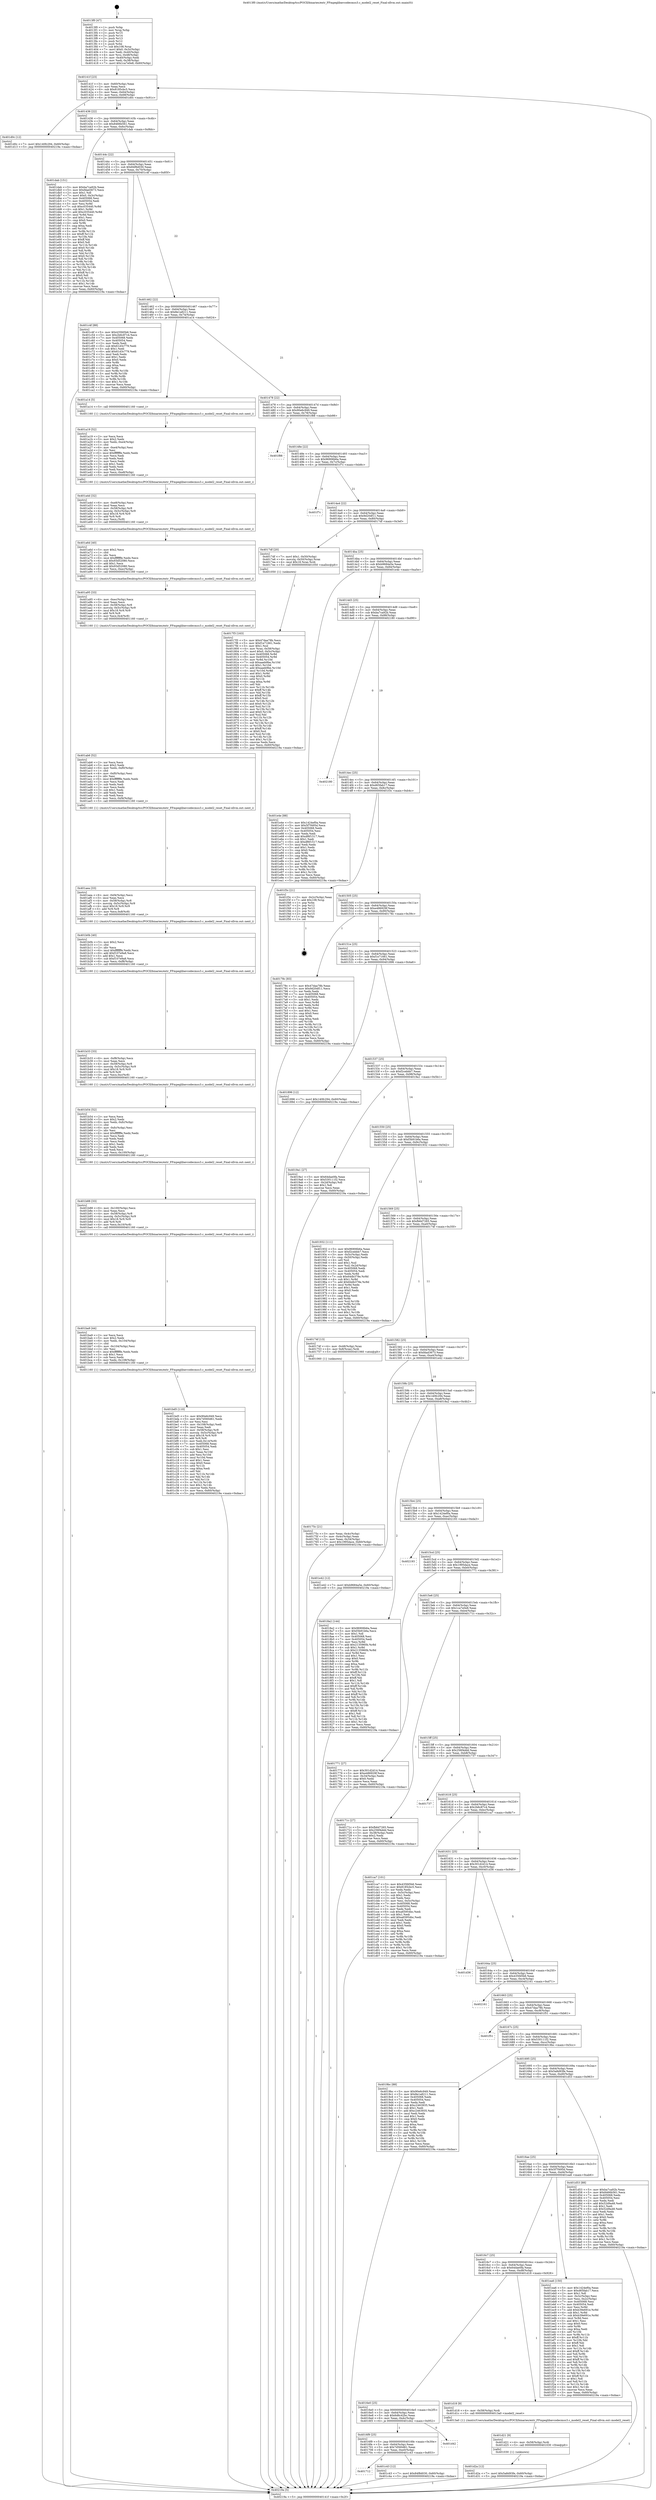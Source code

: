 digraph "0x4013f0" {
  label = "0x4013f0 (/mnt/c/Users/mathe/Desktop/tcc/POCII/binaries/extr_FFmpeglibavcodecmss3.c_model2_reset_Final-ollvm.out::main(0))"
  labelloc = "t"
  node[shape=record]

  Entry [label="",width=0.3,height=0.3,shape=circle,fillcolor=black,style=filled]
  "0x40141f" [label="{
     0x40141f [23]\l
     | [instrs]\l
     &nbsp;&nbsp;0x40141f \<+3\>: mov -0x60(%rbp),%eax\l
     &nbsp;&nbsp;0x401422 \<+2\>: mov %eax,%ecx\l
     &nbsp;&nbsp;0x401424 \<+6\>: sub $0x8185cbc5,%ecx\l
     &nbsp;&nbsp;0x40142a \<+3\>: mov %eax,-0x64(%rbp)\l
     &nbsp;&nbsp;0x40142d \<+3\>: mov %ecx,-0x68(%rbp)\l
     &nbsp;&nbsp;0x401430 \<+6\>: je 0000000000401d0c \<main+0x91c\>\l
  }"]
  "0x401d0c" [label="{
     0x401d0c [12]\l
     | [instrs]\l
     &nbsp;&nbsp;0x401d0c \<+7\>: movl $0x140fc294,-0x60(%rbp)\l
     &nbsp;&nbsp;0x401d13 \<+5\>: jmp 000000000040219a \<main+0xdaa\>\l
  }"]
  "0x401436" [label="{
     0x401436 [22]\l
     | [instrs]\l
     &nbsp;&nbsp;0x401436 \<+5\>: jmp 000000000040143b \<main+0x4b\>\l
     &nbsp;&nbsp;0x40143b \<+3\>: mov -0x64(%rbp),%eax\l
     &nbsp;&nbsp;0x40143e \<+5\>: sub $0x8466b561,%eax\l
     &nbsp;&nbsp;0x401443 \<+3\>: mov %eax,-0x6c(%rbp)\l
     &nbsp;&nbsp;0x401446 \<+6\>: je 0000000000401dab \<main+0x9bb\>\l
  }"]
  Exit [label="",width=0.3,height=0.3,shape=circle,fillcolor=black,style=filled,peripheries=2]
  "0x401dab" [label="{
     0x401dab [151]\l
     | [instrs]\l
     &nbsp;&nbsp;0x401dab \<+5\>: mov $0xba7ca92b,%eax\l
     &nbsp;&nbsp;0x401db0 \<+5\>: mov $0xfdad3673,%ecx\l
     &nbsp;&nbsp;0x401db5 \<+2\>: mov $0x1,%dl\l
     &nbsp;&nbsp;0x401db7 \<+7\>: movl $0x0,-0x3c(%rbp)\l
     &nbsp;&nbsp;0x401dbe \<+7\>: mov 0x405068,%esi\l
     &nbsp;&nbsp;0x401dc5 \<+7\>: mov 0x405054,%edi\l
     &nbsp;&nbsp;0x401dcc \<+3\>: mov %esi,%r8d\l
     &nbsp;&nbsp;0x401dcf \<+7\>: sub $0xc035440,%r8d\l
     &nbsp;&nbsp;0x401dd6 \<+4\>: sub $0x1,%r8d\l
     &nbsp;&nbsp;0x401dda \<+7\>: add $0xc035440,%r8d\l
     &nbsp;&nbsp;0x401de1 \<+4\>: imul %r8d,%esi\l
     &nbsp;&nbsp;0x401de5 \<+3\>: and $0x1,%esi\l
     &nbsp;&nbsp;0x401de8 \<+3\>: cmp $0x0,%esi\l
     &nbsp;&nbsp;0x401deb \<+4\>: sete %r9b\l
     &nbsp;&nbsp;0x401def \<+3\>: cmp $0xa,%edi\l
     &nbsp;&nbsp;0x401df2 \<+4\>: setl %r10b\l
     &nbsp;&nbsp;0x401df6 \<+3\>: mov %r9b,%r11b\l
     &nbsp;&nbsp;0x401df9 \<+4\>: xor $0xff,%r11b\l
     &nbsp;&nbsp;0x401dfd \<+3\>: mov %r10b,%bl\l
     &nbsp;&nbsp;0x401e00 \<+3\>: xor $0xff,%bl\l
     &nbsp;&nbsp;0x401e03 \<+3\>: xor $0x0,%dl\l
     &nbsp;&nbsp;0x401e06 \<+3\>: mov %r11b,%r14b\l
     &nbsp;&nbsp;0x401e09 \<+4\>: and $0x0,%r14b\l
     &nbsp;&nbsp;0x401e0d \<+3\>: and %dl,%r9b\l
     &nbsp;&nbsp;0x401e10 \<+3\>: mov %bl,%r15b\l
     &nbsp;&nbsp;0x401e13 \<+4\>: and $0x0,%r15b\l
     &nbsp;&nbsp;0x401e17 \<+3\>: and %dl,%r10b\l
     &nbsp;&nbsp;0x401e1a \<+3\>: or %r9b,%r14b\l
     &nbsp;&nbsp;0x401e1d \<+3\>: or %r10b,%r15b\l
     &nbsp;&nbsp;0x401e20 \<+3\>: xor %r15b,%r14b\l
     &nbsp;&nbsp;0x401e23 \<+3\>: or %bl,%r11b\l
     &nbsp;&nbsp;0x401e26 \<+4\>: xor $0xff,%r11b\l
     &nbsp;&nbsp;0x401e2a \<+3\>: or $0x0,%dl\l
     &nbsp;&nbsp;0x401e2d \<+3\>: and %dl,%r11b\l
     &nbsp;&nbsp;0x401e30 \<+3\>: or %r11b,%r14b\l
     &nbsp;&nbsp;0x401e33 \<+4\>: test $0x1,%r14b\l
     &nbsp;&nbsp;0x401e37 \<+3\>: cmovne %ecx,%eax\l
     &nbsp;&nbsp;0x401e3a \<+3\>: mov %eax,-0x60(%rbp)\l
     &nbsp;&nbsp;0x401e3d \<+5\>: jmp 000000000040219a \<main+0xdaa\>\l
  }"]
  "0x40144c" [label="{
     0x40144c [22]\l
     | [instrs]\l
     &nbsp;&nbsp;0x40144c \<+5\>: jmp 0000000000401451 \<main+0x61\>\l
     &nbsp;&nbsp;0x401451 \<+3\>: mov -0x64(%rbp),%eax\l
     &nbsp;&nbsp;0x401454 \<+5\>: sub $0x84f8d030,%eax\l
     &nbsp;&nbsp;0x401459 \<+3\>: mov %eax,-0x70(%rbp)\l
     &nbsp;&nbsp;0x40145c \<+6\>: je 0000000000401c4f \<main+0x85f\>\l
  }"]
  "0x401d2a" [label="{
     0x401d2a [12]\l
     | [instrs]\l
     &nbsp;&nbsp;0x401d2a \<+7\>: movl $0x5a8d93fe,-0x60(%rbp)\l
     &nbsp;&nbsp;0x401d31 \<+5\>: jmp 000000000040219a \<main+0xdaa\>\l
  }"]
  "0x401c4f" [label="{
     0x401c4f [88]\l
     | [instrs]\l
     &nbsp;&nbsp;0x401c4f \<+5\>: mov $0x435fd5b6,%eax\l
     &nbsp;&nbsp;0x401c54 \<+5\>: mov $0x2b6c87c4,%ecx\l
     &nbsp;&nbsp;0x401c59 \<+7\>: mov 0x405068,%edx\l
     &nbsp;&nbsp;0x401c60 \<+7\>: mov 0x405054,%esi\l
     &nbsp;&nbsp;0x401c67 \<+2\>: mov %edx,%edi\l
     &nbsp;&nbsp;0x401c69 \<+6\>: sub $0x61d3c779,%edi\l
     &nbsp;&nbsp;0x401c6f \<+3\>: sub $0x1,%edi\l
     &nbsp;&nbsp;0x401c72 \<+6\>: add $0x61d3c779,%edi\l
     &nbsp;&nbsp;0x401c78 \<+3\>: imul %edi,%edx\l
     &nbsp;&nbsp;0x401c7b \<+3\>: and $0x1,%edx\l
     &nbsp;&nbsp;0x401c7e \<+3\>: cmp $0x0,%edx\l
     &nbsp;&nbsp;0x401c81 \<+4\>: sete %r8b\l
     &nbsp;&nbsp;0x401c85 \<+3\>: cmp $0xa,%esi\l
     &nbsp;&nbsp;0x401c88 \<+4\>: setl %r9b\l
     &nbsp;&nbsp;0x401c8c \<+3\>: mov %r8b,%r10b\l
     &nbsp;&nbsp;0x401c8f \<+3\>: and %r9b,%r10b\l
     &nbsp;&nbsp;0x401c92 \<+3\>: xor %r9b,%r8b\l
     &nbsp;&nbsp;0x401c95 \<+3\>: or %r8b,%r10b\l
     &nbsp;&nbsp;0x401c98 \<+4\>: test $0x1,%r10b\l
     &nbsp;&nbsp;0x401c9c \<+3\>: cmovne %ecx,%eax\l
     &nbsp;&nbsp;0x401c9f \<+3\>: mov %eax,-0x60(%rbp)\l
     &nbsp;&nbsp;0x401ca2 \<+5\>: jmp 000000000040219a \<main+0xdaa\>\l
  }"]
  "0x401462" [label="{
     0x401462 [22]\l
     | [instrs]\l
     &nbsp;&nbsp;0x401462 \<+5\>: jmp 0000000000401467 \<main+0x77\>\l
     &nbsp;&nbsp;0x401467 \<+3\>: mov -0x64(%rbp),%eax\l
     &nbsp;&nbsp;0x40146a \<+5\>: sub $0x8e1a8211,%eax\l
     &nbsp;&nbsp;0x40146f \<+3\>: mov %eax,-0x74(%rbp)\l
     &nbsp;&nbsp;0x401472 \<+6\>: je 0000000000401a14 \<main+0x624\>\l
  }"]
  "0x401d21" [label="{
     0x401d21 [9]\l
     | [instrs]\l
     &nbsp;&nbsp;0x401d21 \<+4\>: mov -0x58(%rbp),%rdi\l
     &nbsp;&nbsp;0x401d25 \<+5\>: call 0000000000401030 \<free@plt\>\l
     | [calls]\l
     &nbsp;&nbsp;0x401030 \{1\} (unknown)\l
  }"]
  "0x401a14" [label="{
     0x401a14 [5]\l
     | [instrs]\l
     &nbsp;&nbsp;0x401a14 \<+5\>: call 0000000000401160 \<next_i\>\l
     | [calls]\l
     &nbsp;&nbsp;0x401160 \{1\} (/mnt/c/Users/mathe/Desktop/tcc/POCII/binaries/extr_FFmpeglibavcodecmss3.c_model2_reset_Final-ollvm.out::next_i)\l
  }"]
  "0x401478" [label="{
     0x401478 [22]\l
     | [instrs]\l
     &nbsp;&nbsp;0x401478 \<+5\>: jmp 000000000040147d \<main+0x8d\>\l
     &nbsp;&nbsp;0x40147d \<+3\>: mov -0x64(%rbp),%eax\l
     &nbsp;&nbsp;0x401480 \<+5\>: sub $0x90e6c949,%eax\l
     &nbsp;&nbsp;0x401485 \<+3\>: mov %eax,-0x78(%rbp)\l
     &nbsp;&nbsp;0x401488 \<+6\>: je 0000000000401f88 \<main+0xb98\>\l
  }"]
  "0x401712" [label="{
     0x401712\l
  }", style=dashed]
  "0x401f88" [label="{
     0x401f88\l
  }", style=dashed]
  "0x40148e" [label="{
     0x40148e [22]\l
     | [instrs]\l
     &nbsp;&nbsp;0x40148e \<+5\>: jmp 0000000000401493 \<main+0xa3\>\l
     &nbsp;&nbsp;0x401493 \<+3\>: mov -0x64(%rbp),%eax\l
     &nbsp;&nbsp;0x401496 \<+5\>: sub $0x96906b6a,%eax\l
     &nbsp;&nbsp;0x40149b \<+3\>: mov %eax,-0x7c(%rbp)\l
     &nbsp;&nbsp;0x40149e \<+6\>: je 0000000000401f7c \<main+0xb8c\>\l
  }"]
  "0x401c43" [label="{
     0x401c43 [12]\l
     | [instrs]\l
     &nbsp;&nbsp;0x401c43 \<+7\>: movl $0x84f8d030,-0x60(%rbp)\l
     &nbsp;&nbsp;0x401c4a \<+5\>: jmp 000000000040219a \<main+0xdaa\>\l
  }"]
  "0x401f7c" [label="{
     0x401f7c\l
  }", style=dashed]
  "0x4014a4" [label="{
     0x4014a4 [22]\l
     | [instrs]\l
     &nbsp;&nbsp;0x4014a4 \<+5\>: jmp 00000000004014a9 \<main+0xb9\>\l
     &nbsp;&nbsp;0x4014a9 \<+3\>: mov -0x64(%rbp),%eax\l
     &nbsp;&nbsp;0x4014ac \<+5\>: sub $0x9d20df11,%eax\l
     &nbsp;&nbsp;0x4014b1 \<+3\>: mov %eax,-0x80(%rbp)\l
     &nbsp;&nbsp;0x4014b4 \<+6\>: je 00000000004017df \<main+0x3ef\>\l
  }"]
  "0x4016f9" [label="{
     0x4016f9 [25]\l
     | [instrs]\l
     &nbsp;&nbsp;0x4016f9 \<+5\>: jmp 00000000004016fe \<main+0x30e\>\l
     &nbsp;&nbsp;0x4016fe \<+3\>: mov -0x64(%rbp),%eax\l
     &nbsp;&nbsp;0x401701 \<+5\>: sub $0x7d560d61,%eax\l
     &nbsp;&nbsp;0x401706 \<+6\>: mov %eax,-0xe0(%rbp)\l
     &nbsp;&nbsp;0x40170c \<+6\>: je 0000000000401c43 \<main+0x853\>\l
  }"]
  "0x4017df" [label="{
     0x4017df [20]\l
     | [instrs]\l
     &nbsp;&nbsp;0x4017df \<+7\>: movl $0x1,-0x50(%rbp)\l
     &nbsp;&nbsp;0x4017e6 \<+4\>: movslq -0x50(%rbp),%rax\l
     &nbsp;&nbsp;0x4017ea \<+4\>: imul $0x18,%rax,%rdi\l
     &nbsp;&nbsp;0x4017ee \<+5\>: call 0000000000401050 \<malloc@plt\>\l
     | [calls]\l
     &nbsp;&nbsp;0x401050 \{1\} (unknown)\l
  }"]
  "0x4014ba" [label="{
     0x4014ba [25]\l
     | [instrs]\l
     &nbsp;&nbsp;0x4014ba \<+5\>: jmp 00000000004014bf \<main+0xcf\>\l
     &nbsp;&nbsp;0x4014bf \<+3\>: mov -0x64(%rbp),%eax\l
     &nbsp;&nbsp;0x4014c2 \<+5\>: sub $0xb9684a5e,%eax\l
     &nbsp;&nbsp;0x4014c7 \<+6\>: mov %eax,-0x84(%rbp)\l
     &nbsp;&nbsp;0x4014cd \<+6\>: je 0000000000401e4e \<main+0xa5e\>\l
  }"]
  "0x401d42" [label="{
     0x401d42\l
  }", style=dashed]
  "0x401e4e" [label="{
     0x401e4e [88]\l
     | [instrs]\l
     &nbsp;&nbsp;0x401e4e \<+5\>: mov $0x1424ef0a,%eax\l
     &nbsp;&nbsp;0x401e53 \<+5\>: mov $0x5f7f495d,%ecx\l
     &nbsp;&nbsp;0x401e58 \<+7\>: mov 0x405068,%edx\l
     &nbsp;&nbsp;0x401e5f \<+7\>: mov 0x405054,%esi\l
     &nbsp;&nbsp;0x401e66 \<+2\>: mov %edx,%edi\l
     &nbsp;&nbsp;0x401e68 \<+6\>: add $0xdf6f1517,%edi\l
     &nbsp;&nbsp;0x401e6e \<+3\>: sub $0x1,%edi\l
     &nbsp;&nbsp;0x401e71 \<+6\>: sub $0xdf6f1517,%edi\l
     &nbsp;&nbsp;0x401e77 \<+3\>: imul %edi,%edx\l
     &nbsp;&nbsp;0x401e7a \<+3\>: and $0x1,%edx\l
     &nbsp;&nbsp;0x401e7d \<+3\>: cmp $0x0,%edx\l
     &nbsp;&nbsp;0x401e80 \<+4\>: sete %r8b\l
     &nbsp;&nbsp;0x401e84 \<+3\>: cmp $0xa,%esi\l
     &nbsp;&nbsp;0x401e87 \<+4\>: setl %r9b\l
     &nbsp;&nbsp;0x401e8b \<+3\>: mov %r8b,%r10b\l
     &nbsp;&nbsp;0x401e8e \<+3\>: and %r9b,%r10b\l
     &nbsp;&nbsp;0x401e91 \<+3\>: xor %r9b,%r8b\l
     &nbsp;&nbsp;0x401e94 \<+3\>: or %r8b,%r10b\l
     &nbsp;&nbsp;0x401e97 \<+4\>: test $0x1,%r10b\l
     &nbsp;&nbsp;0x401e9b \<+3\>: cmovne %ecx,%eax\l
     &nbsp;&nbsp;0x401e9e \<+3\>: mov %eax,-0x60(%rbp)\l
     &nbsp;&nbsp;0x401ea1 \<+5\>: jmp 000000000040219a \<main+0xdaa\>\l
  }"]
  "0x4014d3" [label="{
     0x4014d3 [25]\l
     | [instrs]\l
     &nbsp;&nbsp;0x4014d3 \<+5\>: jmp 00000000004014d8 \<main+0xe8\>\l
     &nbsp;&nbsp;0x4014d8 \<+3\>: mov -0x64(%rbp),%eax\l
     &nbsp;&nbsp;0x4014db \<+5\>: sub $0xba7ca92b,%eax\l
     &nbsp;&nbsp;0x4014e0 \<+6\>: mov %eax,-0x88(%rbp)\l
     &nbsp;&nbsp;0x4014e6 \<+6\>: je 0000000000402180 \<main+0xd90\>\l
  }"]
  "0x4016e0" [label="{
     0x4016e0 [25]\l
     | [instrs]\l
     &nbsp;&nbsp;0x4016e0 \<+5\>: jmp 00000000004016e5 \<main+0x2f5\>\l
     &nbsp;&nbsp;0x4016e5 \<+3\>: mov -0x64(%rbp),%eax\l
     &nbsp;&nbsp;0x4016e8 \<+5\>: sub $0x6d6c42bc,%eax\l
     &nbsp;&nbsp;0x4016ed \<+6\>: mov %eax,-0xdc(%rbp)\l
     &nbsp;&nbsp;0x4016f3 \<+6\>: je 0000000000401d42 \<main+0x952\>\l
  }"]
  "0x402180" [label="{
     0x402180\l
  }", style=dashed]
  "0x4014ec" [label="{
     0x4014ec [25]\l
     | [instrs]\l
     &nbsp;&nbsp;0x4014ec \<+5\>: jmp 00000000004014f1 \<main+0x101\>\l
     &nbsp;&nbsp;0x4014f1 \<+3\>: mov -0x64(%rbp),%eax\l
     &nbsp;&nbsp;0x4014f4 \<+5\>: sub $0xd65fab17,%eax\l
     &nbsp;&nbsp;0x4014f9 \<+6\>: mov %eax,-0x8c(%rbp)\l
     &nbsp;&nbsp;0x4014ff \<+6\>: je 0000000000401f3c \<main+0xb4c\>\l
  }"]
  "0x401d18" [label="{
     0x401d18 [9]\l
     | [instrs]\l
     &nbsp;&nbsp;0x401d18 \<+4\>: mov -0x58(%rbp),%rdi\l
     &nbsp;&nbsp;0x401d1c \<+5\>: call 00000000004013a0 \<model2_reset\>\l
     | [calls]\l
     &nbsp;&nbsp;0x4013a0 \{1\} (/mnt/c/Users/mathe/Desktop/tcc/POCII/binaries/extr_FFmpeglibavcodecmss3.c_model2_reset_Final-ollvm.out::model2_reset)\l
  }"]
  "0x401f3c" [label="{
     0x401f3c [21]\l
     | [instrs]\l
     &nbsp;&nbsp;0x401f3c \<+3\>: mov -0x2c(%rbp),%eax\l
     &nbsp;&nbsp;0x401f3f \<+7\>: add $0x108,%rsp\l
     &nbsp;&nbsp;0x401f46 \<+1\>: pop %rbx\l
     &nbsp;&nbsp;0x401f47 \<+2\>: pop %r12\l
     &nbsp;&nbsp;0x401f49 \<+2\>: pop %r13\l
     &nbsp;&nbsp;0x401f4b \<+2\>: pop %r14\l
     &nbsp;&nbsp;0x401f4d \<+2\>: pop %r15\l
     &nbsp;&nbsp;0x401f4f \<+1\>: pop %rbp\l
     &nbsp;&nbsp;0x401f50 \<+1\>: ret\l
  }"]
  "0x401505" [label="{
     0x401505 [25]\l
     | [instrs]\l
     &nbsp;&nbsp;0x401505 \<+5\>: jmp 000000000040150a \<main+0x11a\>\l
     &nbsp;&nbsp;0x40150a \<+3\>: mov -0x64(%rbp),%eax\l
     &nbsp;&nbsp;0x40150d \<+5\>: sub $0xe486929f,%eax\l
     &nbsp;&nbsp;0x401512 \<+6\>: mov %eax,-0x90(%rbp)\l
     &nbsp;&nbsp;0x401518 \<+6\>: je 000000000040178c \<main+0x39c\>\l
  }"]
  "0x4016c7" [label="{
     0x4016c7 [25]\l
     | [instrs]\l
     &nbsp;&nbsp;0x4016c7 \<+5\>: jmp 00000000004016cc \<main+0x2dc\>\l
     &nbsp;&nbsp;0x4016cc \<+3\>: mov -0x64(%rbp),%eax\l
     &nbsp;&nbsp;0x4016cf \<+5\>: sub $0x64dae0fa,%eax\l
     &nbsp;&nbsp;0x4016d4 \<+6\>: mov %eax,-0xd8(%rbp)\l
     &nbsp;&nbsp;0x4016da \<+6\>: je 0000000000401d18 \<main+0x928\>\l
  }"]
  "0x40178c" [label="{
     0x40178c [83]\l
     | [instrs]\l
     &nbsp;&nbsp;0x40178c \<+5\>: mov $0x47daa78b,%eax\l
     &nbsp;&nbsp;0x401791 \<+5\>: mov $0x9d20df11,%ecx\l
     &nbsp;&nbsp;0x401796 \<+2\>: xor %edx,%edx\l
     &nbsp;&nbsp;0x401798 \<+7\>: mov 0x405068,%esi\l
     &nbsp;&nbsp;0x40179f \<+7\>: mov 0x405054,%edi\l
     &nbsp;&nbsp;0x4017a6 \<+3\>: sub $0x1,%edx\l
     &nbsp;&nbsp;0x4017a9 \<+3\>: mov %esi,%r8d\l
     &nbsp;&nbsp;0x4017ac \<+3\>: add %edx,%r8d\l
     &nbsp;&nbsp;0x4017af \<+4\>: imul %r8d,%esi\l
     &nbsp;&nbsp;0x4017b3 \<+3\>: and $0x1,%esi\l
     &nbsp;&nbsp;0x4017b6 \<+3\>: cmp $0x0,%esi\l
     &nbsp;&nbsp;0x4017b9 \<+4\>: sete %r9b\l
     &nbsp;&nbsp;0x4017bd \<+3\>: cmp $0xa,%edi\l
     &nbsp;&nbsp;0x4017c0 \<+4\>: setl %r10b\l
     &nbsp;&nbsp;0x4017c4 \<+3\>: mov %r9b,%r11b\l
     &nbsp;&nbsp;0x4017c7 \<+3\>: and %r10b,%r11b\l
     &nbsp;&nbsp;0x4017ca \<+3\>: xor %r10b,%r9b\l
     &nbsp;&nbsp;0x4017cd \<+3\>: or %r9b,%r11b\l
     &nbsp;&nbsp;0x4017d0 \<+4\>: test $0x1,%r11b\l
     &nbsp;&nbsp;0x4017d4 \<+3\>: cmovne %ecx,%eax\l
     &nbsp;&nbsp;0x4017d7 \<+3\>: mov %eax,-0x60(%rbp)\l
     &nbsp;&nbsp;0x4017da \<+5\>: jmp 000000000040219a \<main+0xdaa\>\l
  }"]
  "0x40151e" [label="{
     0x40151e [25]\l
     | [instrs]\l
     &nbsp;&nbsp;0x40151e \<+5\>: jmp 0000000000401523 \<main+0x133\>\l
     &nbsp;&nbsp;0x401523 \<+3\>: mov -0x64(%rbp),%eax\l
     &nbsp;&nbsp;0x401526 \<+5\>: sub $0xf1e71661,%eax\l
     &nbsp;&nbsp;0x40152b \<+6\>: mov %eax,-0x94(%rbp)\l
     &nbsp;&nbsp;0x401531 \<+6\>: je 0000000000401896 \<main+0x4a6\>\l
  }"]
  "0x401ea6" [label="{
     0x401ea6 [150]\l
     | [instrs]\l
     &nbsp;&nbsp;0x401ea6 \<+5\>: mov $0x1424ef0a,%eax\l
     &nbsp;&nbsp;0x401eab \<+5\>: mov $0xd65fab17,%ecx\l
     &nbsp;&nbsp;0x401eb0 \<+2\>: mov $0x1,%dl\l
     &nbsp;&nbsp;0x401eb2 \<+3\>: mov -0x3c(%rbp),%esi\l
     &nbsp;&nbsp;0x401eb5 \<+3\>: mov %esi,-0x2c(%rbp)\l
     &nbsp;&nbsp;0x401eb8 \<+7\>: mov 0x405068,%esi\l
     &nbsp;&nbsp;0x401ebf \<+7\>: mov 0x405054,%edi\l
     &nbsp;&nbsp;0x401ec6 \<+3\>: mov %esi,%r8d\l
     &nbsp;&nbsp;0x401ec9 \<+7\>: add $0xb39e691e,%r8d\l
     &nbsp;&nbsp;0x401ed0 \<+4\>: sub $0x1,%r8d\l
     &nbsp;&nbsp;0x401ed4 \<+7\>: sub $0xb39e691e,%r8d\l
     &nbsp;&nbsp;0x401edb \<+4\>: imul %r8d,%esi\l
     &nbsp;&nbsp;0x401edf \<+3\>: and $0x1,%esi\l
     &nbsp;&nbsp;0x401ee2 \<+3\>: cmp $0x0,%esi\l
     &nbsp;&nbsp;0x401ee5 \<+4\>: sete %r9b\l
     &nbsp;&nbsp;0x401ee9 \<+3\>: cmp $0xa,%edi\l
     &nbsp;&nbsp;0x401eec \<+4\>: setl %r10b\l
     &nbsp;&nbsp;0x401ef0 \<+3\>: mov %r9b,%r11b\l
     &nbsp;&nbsp;0x401ef3 \<+4\>: xor $0xff,%r11b\l
     &nbsp;&nbsp;0x401ef7 \<+3\>: mov %r10b,%bl\l
     &nbsp;&nbsp;0x401efa \<+3\>: xor $0xff,%bl\l
     &nbsp;&nbsp;0x401efd \<+3\>: xor $0x1,%dl\l
     &nbsp;&nbsp;0x401f00 \<+3\>: mov %r11b,%r14b\l
     &nbsp;&nbsp;0x401f03 \<+4\>: and $0xff,%r14b\l
     &nbsp;&nbsp;0x401f07 \<+3\>: and %dl,%r9b\l
     &nbsp;&nbsp;0x401f0a \<+3\>: mov %bl,%r15b\l
     &nbsp;&nbsp;0x401f0d \<+4\>: and $0xff,%r15b\l
     &nbsp;&nbsp;0x401f11 \<+3\>: and %dl,%r10b\l
     &nbsp;&nbsp;0x401f14 \<+3\>: or %r9b,%r14b\l
     &nbsp;&nbsp;0x401f17 \<+3\>: or %r10b,%r15b\l
     &nbsp;&nbsp;0x401f1a \<+3\>: xor %r15b,%r14b\l
     &nbsp;&nbsp;0x401f1d \<+3\>: or %bl,%r11b\l
     &nbsp;&nbsp;0x401f20 \<+4\>: xor $0xff,%r11b\l
     &nbsp;&nbsp;0x401f24 \<+3\>: or $0x1,%dl\l
     &nbsp;&nbsp;0x401f27 \<+3\>: and %dl,%r11b\l
     &nbsp;&nbsp;0x401f2a \<+3\>: or %r11b,%r14b\l
     &nbsp;&nbsp;0x401f2d \<+4\>: test $0x1,%r14b\l
     &nbsp;&nbsp;0x401f31 \<+3\>: cmovne %ecx,%eax\l
     &nbsp;&nbsp;0x401f34 \<+3\>: mov %eax,-0x60(%rbp)\l
     &nbsp;&nbsp;0x401f37 \<+5\>: jmp 000000000040219a \<main+0xdaa\>\l
  }"]
  "0x401896" [label="{
     0x401896 [12]\l
     | [instrs]\l
     &nbsp;&nbsp;0x401896 \<+7\>: movl $0x140fc294,-0x60(%rbp)\l
     &nbsp;&nbsp;0x40189d \<+5\>: jmp 000000000040219a \<main+0xdaa\>\l
  }"]
  "0x401537" [label="{
     0x401537 [25]\l
     | [instrs]\l
     &nbsp;&nbsp;0x401537 \<+5\>: jmp 000000000040153c \<main+0x14c\>\l
     &nbsp;&nbsp;0x40153c \<+3\>: mov -0x64(%rbp),%eax\l
     &nbsp;&nbsp;0x40153f \<+5\>: sub $0xf2cebbb7,%eax\l
     &nbsp;&nbsp;0x401544 \<+6\>: mov %eax,-0x98(%rbp)\l
     &nbsp;&nbsp;0x40154a \<+6\>: je 00000000004019a1 \<main+0x5b1\>\l
  }"]
  "0x4016ae" [label="{
     0x4016ae [25]\l
     | [instrs]\l
     &nbsp;&nbsp;0x4016ae \<+5\>: jmp 00000000004016b3 \<main+0x2c3\>\l
     &nbsp;&nbsp;0x4016b3 \<+3\>: mov -0x64(%rbp),%eax\l
     &nbsp;&nbsp;0x4016b6 \<+5\>: sub $0x5f7f495d,%eax\l
     &nbsp;&nbsp;0x4016bb \<+6\>: mov %eax,-0xd4(%rbp)\l
     &nbsp;&nbsp;0x4016c1 \<+6\>: je 0000000000401ea6 \<main+0xab6\>\l
  }"]
  "0x4019a1" [label="{
     0x4019a1 [27]\l
     | [instrs]\l
     &nbsp;&nbsp;0x4019a1 \<+5\>: mov $0x64dae0fa,%eax\l
     &nbsp;&nbsp;0x4019a6 \<+5\>: mov $0x530111f2,%ecx\l
     &nbsp;&nbsp;0x4019ab \<+3\>: mov -0x2d(%rbp),%dl\l
     &nbsp;&nbsp;0x4019ae \<+3\>: test $0x1,%dl\l
     &nbsp;&nbsp;0x4019b1 \<+3\>: cmovne %ecx,%eax\l
     &nbsp;&nbsp;0x4019b4 \<+3\>: mov %eax,-0x60(%rbp)\l
     &nbsp;&nbsp;0x4019b7 \<+5\>: jmp 000000000040219a \<main+0xdaa\>\l
  }"]
  "0x401550" [label="{
     0x401550 [25]\l
     | [instrs]\l
     &nbsp;&nbsp;0x401550 \<+5\>: jmp 0000000000401555 \<main+0x165\>\l
     &nbsp;&nbsp;0x401555 \<+3\>: mov -0x64(%rbp),%eax\l
     &nbsp;&nbsp;0x401558 \<+5\>: sub $0xf3b91b6a,%eax\l
     &nbsp;&nbsp;0x40155d \<+6\>: mov %eax,-0x9c(%rbp)\l
     &nbsp;&nbsp;0x401563 \<+6\>: je 0000000000401932 \<main+0x542\>\l
  }"]
  "0x401d53" [label="{
     0x401d53 [88]\l
     | [instrs]\l
     &nbsp;&nbsp;0x401d53 \<+5\>: mov $0xba7ca92b,%eax\l
     &nbsp;&nbsp;0x401d58 \<+5\>: mov $0x8466b561,%ecx\l
     &nbsp;&nbsp;0x401d5d \<+7\>: mov 0x405068,%edx\l
     &nbsp;&nbsp;0x401d64 \<+7\>: mov 0x405054,%esi\l
     &nbsp;&nbsp;0x401d6b \<+2\>: mov %edx,%edi\l
     &nbsp;&nbsp;0x401d6d \<+6\>: add $0x52d9a48,%edi\l
     &nbsp;&nbsp;0x401d73 \<+3\>: sub $0x1,%edi\l
     &nbsp;&nbsp;0x401d76 \<+6\>: sub $0x52d9a48,%edi\l
     &nbsp;&nbsp;0x401d7c \<+3\>: imul %edi,%edx\l
     &nbsp;&nbsp;0x401d7f \<+3\>: and $0x1,%edx\l
     &nbsp;&nbsp;0x401d82 \<+3\>: cmp $0x0,%edx\l
     &nbsp;&nbsp;0x401d85 \<+4\>: sete %r8b\l
     &nbsp;&nbsp;0x401d89 \<+3\>: cmp $0xa,%esi\l
     &nbsp;&nbsp;0x401d8c \<+4\>: setl %r9b\l
     &nbsp;&nbsp;0x401d90 \<+3\>: mov %r8b,%r10b\l
     &nbsp;&nbsp;0x401d93 \<+3\>: and %r9b,%r10b\l
     &nbsp;&nbsp;0x401d96 \<+3\>: xor %r9b,%r8b\l
     &nbsp;&nbsp;0x401d99 \<+3\>: or %r8b,%r10b\l
     &nbsp;&nbsp;0x401d9c \<+4\>: test $0x1,%r10b\l
     &nbsp;&nbsp;0x401da0 \<+3\>: cmovne %ecx,%eax\l
     &nbsp;&nbsp;0x401da3 \<+3\>: mov %eax,-0x60(%rbp)\l
     &nbsp;&nbsp;0x401da6 \<+5\>: jmp 000000000040219a \<main+0xdaa\>\l
  }"]
  "0x401932" [label="{
     0x401932 [111]\l
     | [instrs]\l
     &nbsp;&nbsp;0x401932 \<+5\>: mov $0x96906b6a,%eax\l
     &nbsp;&nbsp;0x401937 \<+5\>: mov $0xf2cebbb7,%ecx\l
     &nbsp;&nbsp;0x40193c \<+3\>: mov -0x5c(%rbp),%edx\l
     &nbsp;&nbsp;0x40193f \<+3\>: cmp -0x50(%rbp),%edx\l
     &nbsp;&nbsp;0x401942 \<+4\>: setl %sil\l
     &nbsp;&nbsp;0x401946 \<+4\>: and $0x1,%sil\l
     &nbsp;&nbsp;0x40194a \<+4\>: mov %sil,-0x2d(%rbp)\l
     &nbsp;&nbsp;0x40194e \<+7\>: mov 0x405068,%edx\l
     &nbsp;&nbsp;0x401955 \<+7\>: mov 0x405054,%edi\l
     &nbsp;&nbsp;0x40195c \<+3\>: mov %edx,%r8d\l
     &nbsp;&nbsp;0x40195f \<+7\>: sub $0x64db378e,%r8d\l
     &nbsp;&nbsp;0x401966 \<+4\>: sub $0x1,%r8d\l
     &nbsp;&nbsp;0x40196a \<+7\>: add $0x64db378e,%r8d\l
     &nbsp;&nbsp;0x401971 \<+4\>: imul %r8d,%edx\l
     &nbsp;&nbsp;0x401975 \<+3\>: and $0x1,%edx\l
     &nbsp;&nbsp;0x401978 \<+3\>: cmp $0x0,%edx\l
     &nbsp;&nbsp;0x40197b \<+4\>: sete %sil\l
     &nbsp;&nbsp;0x40197f \<+3\>: cmp $0xa,%edi\l
     &nbsp;&nbsp;0x401982 \<+4\>: setl %r9b\l
     &nbsp;&nbsp;0x401986 \<+3\>: mov %sil,%r10b\l
     &nbsp;&nbsp;0x401989 \<+3\>: and %r9b,%r10b\l
     &nbsp;&nbsp;0x40198c \<+3\>: xor %r9b,%sil\l
     &nbsp;&nbsp;0x40198f \<+3\>: or %sil,%r10b\l
     &nbsp;&nbsp;0x401992 \<+4\>: test $0x1,%r10b\l
     &nbsp;&nbsp;0x401996 \<+3\>: cmovne %ecx,%eax\l
     &nbsp;&nbsp;0x401999 \<+3\>: mov %eax,-0x60(%rbp)\l
     &nbsp;&nbsp;0x40199c \<+5\>: jmp 000000000040219a \<main+0xdaa\>\l
  }"]
  "0x401569" [label="{
     0x401569 [25]\l
     | [instrs]\l
     &nbsp;&nbsp;0x401569 \<+5\>: jmp 000000000040156e \<main+0x17e\>\l
     &nbsp;&nbsp;0x40156e \<+3\>: mov -0x64(%rbp),%eax\l
     &nbsp;&nbsp;0x401571 \<+5\>: sub $0xfb6d7265,%eax\l
     &nbsp;&nbsp;0x401576 \<+6\>: mov %eax,-0xa0(%rbp)\l
     &nbsp;&nbsp;0x40157c \<+6\>: je 000000000040174f \<main+0x35f\>\l
  }"]
  "0x401bd5" [label="{
     0x401bd5 [110]\l
     | [instrs]\l
     &nbsp;&nbsp;0x401bd5 \<+5\>: mov $0x90e6c949,%ecx\l
     &nbsp;&nbsp;0x401bda \<+5\>: mov $0x7d560d61,%edx\l
     &nbsp;&nbsp;0x401bdf \<+2\>: xor %esi,%esi\l
     &nbsp;&nbsp;0x401be1 \<+6\>: mov -0x108(%rbp),%edi\l
     &nbsp;&nbsp;0x401be7 \<+3\>: imul %eax,%edi\l
     &nbsp;&nbsp;0x401bea \<+4\>: mov -0x58(%rbp),%r8\l
     &nbsp;&nbsp;0x401bee \<+4\>: movslq -0x5c(%rbp),%r9\l
     &nbsp;&nbsp;0x401bf2 \<+4\>: imul $0x18,%r9,%r9\l
     &nbsp;&nbsp;0x401bf6 \<+3\>: add %r9,%r8\l
     &nbsp;&nbsp;0x401bf9 \<+4\>: mov %edi,0x14(%r8)\l
     &nbsp;&nbsp;0x401bfd \<+7\>: mov 0x405068,%eax\l
     &nbsp;&nbsp;0x401c04 \<+7\>: mov 0x405054,%edi\l
     &nbsp;&nbsp;0x401c0b \<+3\>: sub $0x1,%esi\l
     &nbsp;&nbsp;0x401c0e \<+3\>: mov %eax,%r10d\l
     &nbsp;&nbsp;0x401c11 \<+3\>: add %esi,%r10d\l
     &nbsp;&nbsp;0x401c14 \<+4\>: imul %r10d,%eax\l
     &nbsp;&nbsp;0x401c18 \<+3\>: and $0x1,%eax\l
     &nbsp;&nbsp;0x401c1b \<+3\>: cmp $0x0,%eax\l
     &nbsp;&nbsp;0x401c1e \<+4\>: sete %r11b\l
     &nbsp;&nbsp;0x401c22 \<+3\>: cmp $0xa,%edi\l
     &nbsp;&nbsp;0x401c25 \<+3\>: setl %bl\l
     &nbsp;&nbsp;0x401c28 \<+3\>: mov %r11b,%r14b\l
     &nbsp;&nbsp;0x401c2b \<+3\>: and %bl,%r14b\l
     &nbsp;&nbsp;0x401c2e \<+3\>: xor %bl,%r11b\l
     &nbsp;&nbsp;0x401c31 \<+3\>: or %r11b,%r14b\l
     &nbsp;&nbsp;0x401c34 \<+4\>: test $0x1,%r14b\l
     &nbsp;&nbsp;0x401c38 \<+3\>: cmovne %edx,%ecx\l
     &nbsp;&nbsp;0x401c3b \<+3\>: mov %ecx,-0x60(%rbp)\l
     &nbsp;&nbsp;0x401c3e \<+5\>: jmp 000000000040219a \<main+0xdaa\>\l
  }"]
  "0x40174f" [label="{
     0x40174f [13]\l
     | [instrs]\l
     &nbsp;&nbsp;0x40174f \<+4\>: mov -0x48(%rbp),%rax\l
     &nbsp;&nbsp;0x401753 \<+4\>: mov 0x8(%rax),%rdi\l
     &nbsp;&nbsp;0x401757 \<+5\>: call 0000000000401060 \<atoi@plt\>\l
     | [calls]\l
     &nbsp;&nbsp;0x401060 \{1\} (unknown)\l
  }"]
  "0x401582" [label="{
     0x401582 [25]\l
     | [instrs]\l
     &nbsp;&nbsp;0x401582 \<+5\>: jmp 0000000000401587 \<main+0x197\>\l
     &nbsp;&nbsp;0x401587 \<+3\>: mov -0x64(%rbp),%eax\l
     &nbsp;&nbsp;0x40158a \<+5\>: sub $0xfdad3673,%eax\l
     &nbsp;&nbsp;0x40158f \<+6\>: mov %eax,-0xa4(%rbp)\l
     &nbsp;&nbsp;0x401595 \<+6\>: je 0000000000401e42 \<main+0xa52\>\l
  }"]
  "0x401ba9" [label="{
     0x401ba9 [44]\l
     | [instrs]\l
     &nbsp;&nbsp;0x401ba9 \<+2\>: xor %ecx,%ecx\l
     &nbsp;&nbsp;0x401bab \<+5\>: mov $0x2,%edx\l
     &nbsp;&nbsp;0x401bb0 \<+6\>: mov %edx,-0x104(%rbp)\l
     &nbsp;&nbsp;0x401bb6 \<+1\>: cltd\l
     &nbsp;&nbsp;0x401bb7 \<+6\>: mov -0x104(%rbp),%esi\l
     &nbsp;&nbsp;0x401bbd \<+2\>: idiv %esi\l
     &nbsp;&nbsp;0x401bbf \<+6\>: imul $0xfffffffe,%edx,%edx\l
     &nbsp;&nbsp;0x401bc5 \<+3\>: sub $0x1,%ecx\l
     &nbsp;&nbsp;0x401bc8 \<+2\>: sub %ecx,%edx\l
     &nbsp;&nbsp;0x401bca \<+6\>: mov %edx,-0x108(%rbp)\l
     &nbsp;&nbsp;0x401bd0 \<+5\>: call 0000000000401160 \<next_i\>\l
     | [calls]\l
     &nbsp;&nbsp;0x401160 \{1\} (/mnt/c/Users/mathe/Desktop/tcc/POCII/binaries/extr_FFmpeglibavcodecmss3.c_model2_reset_Final-ollvm.out::next_i)\l
  }"]
  "0x401e42" [label="{
     0x401e42 [12]\l
     | [instrs]\l
     &nbsp;&nbsp;0x401e42 \<+7\>: movl $0xb9684a5e,-0x60(%rbp)\l
     &nbsp;&nbsp;0x401e49 \<+5\>: jmp 000000000040219a \<main+0xdaa\>\l
  }"]
  "0x40159b" [label="{
     0x40159b [25]\l
     | [instrs]\l
     &nbsp;&nbsp;0x40159b \<+5\>: jmp 00000000004015a0 \<main+0x1b0\>\l
     &nbsp;&nbsp;0x4015a0 \<+3\>: mov -0x64(%rbp),%eax\l
     &nbsp;&nbsp;0x4015a3 \<+5\>: sub $0x140fc294,%eax\l
     &nbsp;&nbsp;0x4015a8 \<+6\>: mov %eax,-0xa8(%rbp)\l
     &nbsp;&nbsp;0x4015ae \<+6\>: je 00000000004018a2 \<main+0x4b2\>\l
  }"]
  "0x401b88" [label="{
     0x401b88 [33]\l
     | [instrs]\l
     &nbsp;&nbsp;0x401b88 \<+6\>: mov -0x100(%rbp),%ecx\l
     &nbsp;&nbsp;0x401b8e \<+3\>: imul %eax,%ecx\l
     &nbsp;&nbsp;0x401b91 \<+4\>: mov -0x58(%rbp),%r8\l
     &nbsp;&nbsp;0x401b95 \<+4\>: movslq -0x5c(%rbp),%r9\l
     &nbsp;&nbsp;0x401b99 \<+4\>: imul $0x18,%r9,%r9\l
     &nbsp;&nbsp;0x401b9d \<+3\>: add %r9,%r8\l
     &nbsp;&nbsp;0x401ba0 \<+4\>: mov %ecx,0x10(%r8)\l
     &nbsp;&nbsp;0x401ba4 \<+5\>: call 0000000000401160 \<next_i\>\l
     | [calls]\l
     &nbsp;&nbsp;0x401160 \{1\} (/mnt/c/Users/mathe/Desktop/tcc/POCII/binaries/extr_FFmpeglibavcodecmss3.c_model2_reset_Final-ollvm.out::next_i)\l
  }"]
  "0x4018a2" [label="{
     0x4018a2 [144]\l
     | [instrs]\l
     &nbsp;&nbsp;0x4018a2 \<+5\>: mov $0x96906b6a,%eax\l
     &nbsp;&nbsp;0x4018a7 \<+5\>: mov $0xf3b91b6a,%ecx\l
     &nbsp;&nbsp;0x4018ac \<+2\>: mov $0x1,%dl\l
     &nbsp;&nbsp;0x4018ae \<+7\>: mov 0x405068,%esi\l
     &nbsp;&nbsp;0x4018b5 \<+7\>: mov 0x405054,%edi\l
     &nbsp;&nbsp;0x4018bc \<+3\>: mov %esi,%r8d\l
     &nbsp;&nbsp;0x4018bf \<+7\>: add $0x2135960b,%r8d\l
     &nbsp;&nbsp;0x4018c6 \<+4\>: sub $0x1,%r8d\l
     &nbsp;&nbsp;0x4018ca \<+7\>: sub $0x2135960b,%r8d\l
     &nbsp;&nbsp;0x4018d1 \<+4\>: imul %r8d,%esi\l
     &nbsp;&nbsp;0x4018d5 \<+3\>: and $0x1,%esi\l
     &nbsp;&nbsp;0x4018d8 \<+3\>: cmp $0x0,%esi\l
     &nbsp;&nbsp;0x4018db \<+4\>: sete %r9b\l
     &nbsp;&nbsp;0x4018df \<+3\>: cmp $0xa,%edi\l
     &nbsp;&nbsp;0x4018e2 \<+4\>: setl %r10b\l
     &nbsp;&nbsp;0x4018e6 \<+3\>: mov %r9b,%r11b\l
     &nbsp;&nbsp;0x4018e9 \<+4\>: xor $0xff,%r11b\l
     &nbsp;&nbsp;0x4018ed \<+3\>: mov %r10b,%bl\l
     &nbsp;&nbsp;0x4018f0 \<+3\>: xor $0xff,%bl\l
     &nbsp;&nbsp;0x4018f3 \<+3\>: xor $0x1,%dl\l
     &nbsp;&nbsp;0x4018f6 \<+3\>: mov %r11b,%r14b\l
     &nbsp;&nbsp;0x4018f9 \<+4\>: and $0xff,%r14b\l
     &nbsp;&nbsp;0x4018fd \<+3\>: and %dl,%r9b\l
     &nbsp;&nbsp;0x401900 \<+3\>: mov %bl,%r15b\l
     &nbsp;&nbsp;0x401903 \<+4\>: and $0xff,%r15b\l
     &nbsp;&nbsp;0x401907 \<+3\>: and %dl,%r10b\l
     &nbsp;&nbsp;0x40190a \<+3\>: or %r9b,%r14b\l
     &nbsp;&nbsp;0x40190d \<+3\>: or %r10b,%r15b\l
     &nbsp;&nbsp;0x401910 \<+3\>: xor %r15b,%r14b\l
     &nbsp;&nbsp;0x401913 \<+3\>: or %bl,%r11b\l
     &nbsp;&nbsp;0x401916 \<+4\>: xor $0xff,%r11b\l
     &nbsp;&nbsp;0x40191a \<+3\>: or $0x1,%dl\l
     &nbsp;&nbsp;0x40191d \<+3\>: and %dl,%r11b\l
     &nbsp;&nbsp;0x401920 \<+3\>: or %r11b,%r14b\l
     &nbsp;&nbsp;0x401923 \<+4\>: test $0x1,%r14b\l
     &nbsp;&nbsp;0x401927 \<+3\>: cmovne %ecx,%eax\l
     &nbsp;&nbsp;0x40192a \<+3\>: mov %eax,-0x60(%rbp)\l
     &nbsp;&nbsp;0x40192d \<+5\>: jmp 000000000040219a \<main+0xdaa\>\l
  }"]
  "0x4015b4" [label="{
     0x4015b4 [25]\l
     | [instrs]\l
     &nbsp;&nbsp;0x4015b4 \<+5\>: jmp 00000000004015b9 \<main+0x1c9\>\l
     &nbsp;&nbsp;0x4015b9 \<+3\>: mov -0x64(%rbp),%eax\l
     &nbsp;&nbsp;0x4015bc \<+5\>: sub $0x1424ef0a,%eax\l
     &nbsp;&nbsp;0x4015c1 \<+6\>: mov %eax,-0xac(%rbp)\l
     &nbsp;&nbsp;0x4015c7 \<+6\>: je 0000000000402193 \<main+0xda3\>\l
  }"]
  "0x401b54" [label="{
     0x401b54 [52]\l
     | [instrs]\l
     &nbsp;&nbsp;0x401b54 \<+2\>: xor %ecx,%ecx\l
     &nbsp;&nbsp;0x401b56 \<+5\>: mov $0x2,%edx\l
     &nbsp;&nbsp;0x401b5b \<+6\>: mov %edx,-0xfc(%rbp)\l
     &nbsp;&nbsp;0x401b61 \<+1\>: cltd\l
     &nbsp;&nbsp;0x401b62 \<+6\>: mov -0xfc(%rbp),%esi\l
     &nbsp;&nbsp;0x401b68 \<+2\>: idiv %esi\l
     &nbsp;&nbsp;0x401b6a \<+6\>: imul $0xfffffffe,%edx,%edx\l
     &nbsp;&nbsp;0x401b70 \<+2\>: mov %ecx,%edi\l
     &nbsp;&nbsp;0x401b72 \<+2\>: sub %edx,%edi\l
     &nbsp;&nbsp;0x401b74 \<+2\>: mov %ecx,%edx\l
     &nbsp;&nbsp;0x401b76 \<+3\>: sub $0x1,%edx\l
     &nbsp;&nbsp;0x401b79 \<+2\>: add %edx,%edi\l
     &nbsp;&nbsp;0x401b7b \<+2\>: sub %edi,%ecx\l
     &nbsp;&nbsp;0x401b7d \<+6\>: mov %ecx,-0x100(%rbp)\l
     &nbsp;&nbsp;0x401b83 \<+5\>: call 0000000000401160 \<next_i\>\l
     | [calls]\l
     &nbsp;&nbsp;0x401160 \{1\} (/mnt/c/Users/mathe/Desktop/tcc/POCII/binaries/extr_FFmpeglibavcodecmss3.c_model2_reset_Final-ollvm.out::next_i)\l
  }"]
  "0x402193" [label="{
     0x402193\l
  }", style=dashed]
  "0x4015cd" [label="{
     0x4015cd [25]\l
     | [instrs]\l
     &nbsp;&nbsp;0x4015cd \<+5\>: jmp 00000000004015d2 \<main+0x1e2\>\l
     &nbsp;&nbsp;0x4015d2 \<+3\>: mov -0x64(%rbp),%eax\l
     &nbsp;&nbsp;0x4015d5 \<+5\>: sub $0x1995dace,%eax\l
     &nbsp;&nbsp;0x4015da \<+6\>: mov %eax,-0xb0(%rbp)\l
     &nbsp;&nbsp;0x4015e0 \<+6\>: je 0000000000401771 \<main+0x381\>\l
  }"]
  "0x401b33" [label="{
     0x401b33 [33]\l
     | [instrs]\l
     &nbsp;&nbsp;0x401b33 \<+6\>: mov -0xf8(%rbp),%ecx\l
     &nbsp;&nbsp;0x401b39 \<+3\>: imul %eax,%ecx\l
     &nbsp;&nbsp;0x401b3c \<+4\>: mov -0x58(%rbp),%r8\l
     &nbsp;&nbsp;0x401b40 \<+4\>: movslq -0x5c(%rbp),%r9\l
     &nbsp;&nbsp;0x401b44 \<+4\>: imul $0x18,%r9,%r9\l
     &nbsp;&nbsp;0x401b48 \<+3\>: add %r9,%r8\l
     &nbsp;&nbsp;0x401b4b \<+4\>: mov %ecx,0xc(%r8)\l
     &nbsp;&nbsp;0x401b4f \<+5\>: call 0000000000401160 \<next_i\>\l
     | [calls]\l
     &nbsp;&nbsp;0x401160 \{1\} (/mnt/c/Users/mathe/Desktop/tcc/POCII/binaries/extr_FFmpeglibavcodecmss3.c_model2_reset_Final-ollvm.out::next_i)\l
  }"]
  "0x401771" [label="{
     0x401771 [27]\l
     | [instrs]\l
     &nbsp;&nbsp;0x401771 \<+5\>: mov $0x301d2d14,%eax\l
     &nbsp;&nbsp;0x401776 \<+5\>: mov $0xe486929f,%ecx\l
     &nbsp;&nbsp;0x40177b \<+3\>: mov -0x34(%rbp),%edx\l
     &nbsp;&nbsp;0x40177e \<+3\>: cmp $0x0,%edx\l
     &nbsp;&nbsp;0x401781 \<+3\>: cmove %ecx,%eax\l
     &nbsp;&nbsp;0x401784 \<+3\>: mov %eax,-0x60(%rbp)\l
     &nbsp;&nbsp;0x401787 \<+5\>: jmp 000000000040219a \<main+0xdaa\>\l
  }"]
  "0x4015e6" [label="{
     0x4015e6 [25]\l
     | [instrs]\l
     &nbsp;&nbsp;0x4015e6 \<+5\>: jmp 00000000004015eb \<main+0x1fb\>\l
     &nbsp;&nbsp;0x4015eb \<+3\>: mov -0x64(%rbp),%eax\l
     &nbsp;&nbsp;0x4015ee \<+5\>: sub $0x1ca7e0e8,%eax\l
     &nbsp;&nbsp;0x4015f3 \<+6\>: mov %eax,-0xb4(%rbp)\l
     &nbsp;&nbsp;0x4015f9 \<+6\>: je 000000000040171c \<main+0x32c\>\l
  }"]
  "0x401b0b" [label="{
     0x401b0b [40]\l
     | [instrs]\l
     &nbsp;&nbsp;0x401b0b \<+5\>: mov $0x2,%ecx\l
     &nbsp;&nbsp;0x401b10 \<+1\>: cltd\l
     &nbsp;&nbsp;0x401b11 \<+2\>: idiv %ecx\l
     &nbsp;&nbsp;0x401b13 \<+6\>: imul $0xfffffffe,%edx,%ecx\l
     &nbsp;&nbsp;0x401b19 \<+6\>: add $0xf107e9a8,%ecx\l
     &nbsp;&nbsp;0x401b1f \<+3\>: add $0x1,%ecx\l
     &nbsp;&nbsp;0x401b22 \<+6\>: sub $0xf107e9a8,%ecx\l
     &nbsp;&nbsp;0x401b28 \<+6\>: mov %ecx,-0xf8(%rbp)\l
     &nbsp;&nbsp;0x401b2e \<+5\>: call 0000000000401160 \<next_i\>\l
     | [calls]\l
     &nbsp;&nbsp;0x401160 \{1\} (/mnt/c/Users/mathe/Desktop/tcc/POCII/binaries/extr_FFmpeglibavcodecmss3.c_model2_reset_Final-ollvm.out::next_i)\l
  }"]
  "0x40171c" [label="{
     0x40171c [27]\l
     | [instrs]\l
     &nbsp;&nbsp;0x40171c \<+5\>: mov $0xfb6d7265,%eax\l
     &nbsp;&nbsp;0x401721 \<+5\>: mov $0x256f4ddd,%ecx\l
     &nbsp;&nbsp;0x401726 \<+3\>: mov -0x38(%rbp),%edx\l
     &nbsp;&nbsp;0x401729 \<+3\>: cmp $0x2,%edx\l
     &nbsp;&nbsp;0x40172c \<+3\>: cmovne %ecx,%eax\l
     &nbsp;&nbsp;0x40172f \<+3\>: mov %eax,-0x60(%rbp)\l
     &nbsp;&nbsp;0x401732 \<+5\>: jmp 000000000040219a \<main+0xdaa\>\l
  }"]
  "0x4015ff" [label="{
     0x4015ff [25]\l
     | [instrs]\l
     &nbsp;&nbsp;0x4015ff \<+5\>: jmp 0000000000401604 \<main+0x214\>\l
     &nbsp;&nbsp;0x401604 \<+3\>: mov -0x64(%rbp),%eax\l
     &nbsp;&nbsp;0x401607 \<+5\>: sub $0x256f4ddd,%eax\l
     &nbsp;&nbsp;0x40160c \<+6\>: mov %eax,-0xb8(%rbp)\l
     &nbsp;&nbsp;0x401612 \<+6\>: je 0000000000401737 \<main+0x347\>\l
  }"]
  "0x40219a" [label="{
     0x40219a [5]\l
     | [instrs]\l
     &nbsp;&nbsp;0x40219a \<+5\>: jmp 000000000040141f \<main+0x2f\>\l
  }"]
  "0x4013f0" [label="{
     0x4013f0 [47]\l
     | [instrs]\l
     &nbsp;&nbsp;0x4013f0 \<+1\>: push %rbp\l
     &nbsp;&nbsp;0x4013f1 \<+3\>: mov %rsp,%rbp\l
     &nbsp;&nbsp;0x4013f4 \<+2\>: push %r15\l
     &nbsp;&nbsp;0x4013f6 \<+2\>: push %r14\l
     &nbsp;&nbsp;0x4013f8 \<+2\>: push %r13\l
     &nbsp;&nbsp;0x4013fa \<+2\>: push %r12\l
     &nbsp;&nbsp;0x4013fc \<+1\>: push %rbx\l
     &nbsp;&nbsp;0x4013fd \<+7\>: sub $0x108,%rsp\l
     &nbsp;&nbsp;0x401404 \<+7\>: movl $0x0,-0x3c(%rbp)\l
     &nbsp;&nbsp;0x40140b \<+3\>: mov %edi,-0x40(%rbp)\l
     &nbsp;&nbsp;0x40140e \<+4\>: mov %rsi,-0x48(%rbp)\l
     &nbsp;&nbsp;0x401412 \<+3\>: mov -0x40(%rbp),%edi\l
     &nbsp;&nbsp;0x401415 \<+3\>: mov %edi,-0x38(%rbp)\l
     &nbsp;&nbsp;0x401418 \<+7\>: movl $0x1ca7e0e8,-0x60(%rbp)\l
  }"]
  "0x40175c" [label="{
     0x40175c [21]\l
     | [instrs]\l
     &nbsp;&nbsp;0x40175c \<+3\>: mov %eax,-0x4c(%rbp)\l
     &nbsp;&nbsp;0x40175f \<+3\>: mov -0x4c(%rbp),%eax\l
     &nbsp;&nbsp;0x401762 \<+3\>: mov %eax,-0x34(%rbp)\l
     &nbsp;&nbsp;0x401765 \<+7\>: movl $0x1995dace,-0x60(%rbp)\l
     &nbsp;&nbsp;0x40176c \<+5\>: jmp 000000000040219a \<main+0xdaa\>\l
  }"]
  "0x4017f3" [label="{
     0x4017f3 [163]\l
     | [instrs]\l
     &nbsp;&nbsp;0x4017f3 \<+5\>: mov $0x47daa78b,%ecx\l
     &nbsp;&nbsp;0x4017f8 \<+5\>: mov $0xf1e71661,%edx\l
     &nbsp;&nbsp;0x4017fd \<+3\>: mov $0x1,%sil\l
     &nbsp;&nbsp;0x401800 \<+4\>: mov %rax,-0x58(%rbp)\l
     &nbsp;&nbsp;0x401804 \<+7\>: movl $0x0,-0x5c(%rbp)\l
     &nbsp;&nbsp;0x40180b \<+8\>: mov 0x405068,%r8d\l
     &nbsp;&nbsp;0x401813 \<+8\>: mov 0x405054,%r9d\l
     &nbsp;&nbsp;0x40181b \<+3\>: mov %r8d,%r10d\l
     &nbsp;&nbsp;0x40181e \<+7\>: sub $0xaaeb9be,%r10d\l
     &nbsp;&nbsp;0x401825 \<+4\>: sub $0x1,%r10d\l
     &nbsp;&nbsp;0x401829 \<+7\>: add $0xaaeb9be,%r10d\l
     &nbsp;&nbsp;0x401830 \<+4\>: imul %r10d,%r8d\l
     &nbsp;&nbsp;0x401834 \<+4\>: and $0x1,%r8d\l
     &nbsp;&nbsp;0x401838 \<+4\>: cmp $0x0,%r8d\l
     &nbsp;&nbsp;0x40183c \<+4\>: sete %r11b\l
     &nbsp;&nbsp;0x401840 \<+4\>: cmp $0xa,%r9d\l
     &nbsp;&nbsp;0x401844 \<+3\>: setl %bl\l
     &nbsp;&nbsp;0x401847 \<+3\>: mov %r11b,%r14b\l
     &nbsp;&nbsp;0x40184a \<+4\>: xor $0xff,%r14b\l
     &nbsp;&nbsp;0x40184e \<+3\>: mov %bl,%r15b\l
     &nbsp;&nbsp;0x401851 \<+4\>: xor $0xff,%r15b\l
     &nbsp;&nbsp;0x401855 \<+4\>: xor $0x0,%sil\l
     &nbsp;&nbsp;0x401859 \<+3\>: mov %r14b,%r12b\l
     &nbsp;&nbsp;0x40185c \<+4\>: and $0x0,%r12b\l
     &nbsp;&nbsp;0x401860 \<+3\>: and %sil,%r11b\l
     &nbsp;&nbsp;0x401863 \<+3\>: mov %r15b,%r13b\l
     &nbsp;&nbsp;0x401866 \<+4\>: and $0x0,%r13b\l
     &nbsp;&nbsp;0x40186a \<+3\>: and %sil,%bl\l
     &nbsp;&nbsp;0x40186d \<+3\>: or %r11b,%r12b\l
     &nbsp;&nbsp;0x401870 \<+3\>: or %bl,%r13b\l
     &nbsp;&nbsp;0x401873 \<+3\>: xor %r13b,%r12b\l
     &nbsp;&nbsp;0x401876 \<+3\>: or %r15b,%r14b\l
     &nbsp;&nbsp;0x401879 \<+4\>: xor $0xff,%r14b\l
     &nbsp;&nbsp;0x40187d \<+4\>: or $0x0,%sil\l
     &nbsp;&nbsp;0x401881 \<+3\>: and %sil,%r14b\l
     &nbsp;&nbsp;0x401884 \<+3\>: or %r14b,%r12b\l
     &nbsp;&nbsp;0x401887 \<+4\>: test $0x1,%r12b\l
     &nbsp;&nbsp;0x40188b \<+3\>: cmovne %edx,%ecx\l
     &nbsp;&nbsp;0x40188e \<+3\>: mov %ecx,-0x60(%rbp)\l
     &nbsp;&nbsp;0x401891 \<+5\>: jmp 000000000040219a \<main+0xdaa\>\l
  }"]
  "0x401aea" [label="{
     0x401aea [33]\l
     | [instrs]\l
     &nbsp;&nbsp;0x401aea \<+6\>: mov -0xf4(%rbp),%ecx\l
     &nbsp;&nbsp;0x401af0 \<+3\>: imul %eax,%ecx\l
     &nbsp;&nbsp;0x401af3 \<+4\>: mov -0x58(%rbp),%r8\l
     &nbsp;&nbsp;0x401af7 \<+4\>: movslq -0x5c(%rbp),%r9\l
     &nbsp;&nbsp;0x401afb \<+4\>: imul $0x18,%r9,%r9\l
     &nbsp;&nbsp;0x401aff \<+3\>: add %r9,%r8\l
     &nbsp;&nbsp;0x401b02 \<+4\>: mov %ecx,0x8(%r8)\l
     &nbsp;&nbsp;0x401b06 \<+5\>: call 0000000000401160 \<next_i\>\l
     | [calls]\l
     &nbsp;&nbsp;0x401160 \{1\} (/mnt/c/Users/mathe/Desktop/tcc/POCII/binaries/extr_FFmpeglibavcodecmss3.c_model2_reset_Final-ollvm.out::next_i)\l
  }"]
  "0x401737" [label="{
     0x401737\l
  }", style=dashed]
  "0x401618" [label="{
     0x401618 [25]\l
     | [instrs]\l
     &nbsp;&nbsp;0x401618 \<+5\>: jmp 000000000040161d \<main+0x22d\>\l
     &nbsp;&nbsp;0x40161d \<+3\>: mov -0x64(%rbp),%eax\l
     &nbsp;&nbsp;0x401620 \<+5\>: sub $0x2b6c87c4,%eax\l
     &nbsp;&nbsp;0x401625 \<+6\>: mov %eax,-0xbc(%rbp)\l
     &nbsp;&nbsp;0x40162b \<+6\>: je 0000000000401ca7 \<main+0x8b7\>\l
  }"]
  "0x401ab6" [label="{
     0x401ab6 [52]\l
     | [instrs]\l
     &nbsp;&nbsp;0x401ab6 \<+2\>: xor %ecx,%ecx\l
     &nbsp;&nbsp;0x401ab8 \<+5\>: mov $0x2,%edx\l
     &nbsp;&nbsp;0x401abd \<+6\>: mov %edx,-0xf0(%rbp)\l
     &nbsp;&nbsp;0x401ac3 \<+1\>: cltd\l
     &nbsp;&nbsp;0x401ac4 \<+6\>: mov -0xf0(%rbp),%esi\l
     &nbsp;&nbsp;0x401aca \<+2\>: idiv %esi\l
     &nbsp;&nbsp;0x401acc \<+6\>: imul $0xfffffffe,%edx,%edx\l
     &nbsp;&nbsp;0x401ad2 \<+2\>: mov %ecx,%edi\l
     &nbsp;&nbsp;0x401ad4 \<+2\>: sub %edx,%edi\l
     &nbsp;&nbsp;0x401ad6 \<+2\>: mov %ecx,%edx\l
     &nbsp;&nbsp;0x401ad8 \<+3\>: sub $0x1,%edx\l
     &nbsp;&nbsp;0x401adb \<+2\>: add %edx,%edi\l
     &nbsp;&nbsp;0x401add \<+2\>: sub %edi,%ecx\l
     &nbsp;&nbsp;0x401adf \<+6\>: mov %ecx,-0xf4(%rbp)\l
     &nbsp;&nbsp;0x401ae5 \<+5\>: call 0000000000401160 \<next_i\>\l
     | [calls]\l
     &nbsp;&nbsp;0x401160 \{1\} (/mnt/c/Users/mathe/Desktop/tcc/POCII/binaries/extr_FFmpeglibavcodecmss3.c_model2_reset_Final-ollvm.out::next_i)\l
  }"]
  "0x401ca7" [label="{
     0x401ca7 [101]\l
     | [instrs]\l
     &nbsp;&nbsp;0x401ca7 \<+5\>: mov $0x435fd5b6,%eax\l
     &nbsp;&nbsp;0x401cac \<+5\>: mov $0x8185cbc5,%ecx\l
     &nbsp;&nbsp;0x401cb1 \<+2\>: xor %edx,%edx\l
     &nbsp;&nbsp;0x401cb3 \<+3\>: mov -0x5c(%rbp),%esi\l
     &nbsp;&nbsp;0x401cb6 \<+3\>: sub $0x1,%edx\l
     &nbsp;&nbsp;0x401cb9 \<+2\>: sub %edx,%esi\l
     &nbsp;&nbsp;0x401cbb \<+3\>: mov %esi,-0x5c(%rbp)\l
     &nbsp;&nbsp;0x401cbe \<+7\>: mov 0x405068,%edx\l
     &nbsp;&nbsp;0x401cc5 \<+7\>: mov 0x405054,%esi\l
     &nbsp;&nbsp;0x401ccc \<+2\>: mov %edx,%edi\l
     &nbsp;&nbsp;0x401cce \<+6\>: sub $0xa65954bc,%edi\l
     &nbsp;&nbsp;0x401cd4 \<+3\>: sub $0x1,%edi\l
     &nbsp;&nbsp;0x401cd7 \<+6\>: add $0xa65954bc,%edi\l
     &nbsp;&nbsp;0x401cdd \<+3\>: imul %edi,%edx\l
     &nbsp;&nbsp;0x401ce0 \<+3\>: and $0x1,%edx\l
     &nbsp;&nbsp;0x401ce3 \<+3\>: cmp $0x0,%edx\l
     &nbsp;&nbsp;0x401ce6 \<+4\>: sete %r8b\l
     &nbsp;&nbsp;0x401cea \<+3\>: cmp $0xa,%esi\l
     &nbsp;&nbsp;0x401ced \<+4\>: setl %r9b\l
     &nbsp;&nbsp;0x401cf1 \<+3\>: mov %r8b,%r10b\l
     &nbsp;&nbsp;0x401cf4 \<+3\>: and %r9b,%r10b\l
     &nbsp;&nbsp;0x401cf7 \<+3\>: xor %r9b,%r8b\l
     &nbsp;&nbsp;0x401cfa \<+3\>: or %r8b,%r10b\l
     &nbsp;&nbsp;0x401cfd \<+4\>: test $0x1,%r10b\l
     &nbsp;&nbsp;0x401d01 \<+3\>: cmovne %ecx,%eax\l
     &nbsp;&nbsp;0x401d04 \<+3\>: mov %eax,-0x60(%rbp)\l
     &nbsp;&nbsp;0x401d07 \<+5\>: jmp 000000000040219a \<main+0xdaa\>\l
  }"]
  "0x401631" [label="{
     0x401631 [25]\l
     | [instrs]\l
     &nbsp;&nbsp;0x401631 \<+5\>: jmp 0000000000401636 \<main+0x246\>\l
     &nbsp;&nbsp;0x401636 \<+3\>: mov -0x64(%rbp),%eax\l
     &nbsp;&nbsp;0x401639 \<+5\>: sub $0x301d2d14,%eax\l
     &nbsp;&nbsp;0x40163e \<+6\>: mov %eax,-0xc0(%rbp)\l
     &nbsp;&nbsp;0x401644 \<+6\>: je 0000000000401d36 \<main+0x946\>\l
  }"]
  "0x401a95" [label="{
     0x401a95 [33]\l
     | [instrs]\l
     &nbsp;&nbsp;0x401a95 \<+6\>: mov -0xec(%rbp),%ecx\l
     &nbsp;&nbsp;0x401a9b \<+3\>: imul %eax,%ecx\l
     &nbsp;&nbsp;0x401a9e \<+4\>: mov -0x58(%rbp),%r8\l
     &nbsp;&nbsp;0x401aa2 \<+4\>: movslq -0x5c(%rbp),%r9\l
     &nbsp;&nbsp;0x401aa6 \<+4\>: imul $0x18,%r9,%r9\l
     &nbsp;&nbsp;0x401aaa \<+3\>: add %r9,%r8\l
     &nbsp;&nbsp;0x401aad \<+4\>: mov %ecx,0x4(%r8)\l
     &nbsp;&nbsp;0x401ab1 \<+5\>: call 0000000000401160 \<next_i\>\l
     | [calls]\l
     &nbsp;&nbsp;0x401160 \{1\} (/mnt/c/Users/mathe/Desktop/tcc/POCII/binaries/extr_FFmpeglibavcodecmss3.c_model2_reset_Final-ollvm.out::next_i)\l
  }"]
  "0x401d36" [label="{
     0x401d36\l
  }", style=dashed]
  "0x40164a" [label="{
     0x40164a [25]\l
     | [instrs]\l
     &nbsp;&nbsp;0x40164a \<+5\>: jmp 000000000040164f \<main+0x25f\>\l
     &nbsp;&nbsp;0x40164f \<+3\>: mov -0x64(%rbp),%eax\l
     &nbsp;&nbsp;0x401652 \<+5\>: sub $0x435fd5b6,%eax\l
     &nbsp;&nbsp;0x401657 \<+6\>: mov %eax,-0xc4(%rbp)\l
     &nbsp;&nbsp;0x40165d \<+6\>: je 0000000000402161 \<main+0xd71\>\l
  }"]
  "0x401a6d" [label="{
     0x401a6d [40]\l
     | [instrs]\l
     &nbsp;&nbsp;0x401a6d \<+5\>: mov $0x2,%ecx\l
     &nbsp;&nbsp;0x401a72 \<+1\>: cltd\l
     &nbsp;&nbsp;0x401a73 \<+2\>: idiv %ecx\l
     &nbsp;&nbsp;0x401a75 \<+6\>: imul $0xfffffffe,%edx,%ecx\l
     &nbsp;&nbsp;0x401a7b \<+6\>: sub $0x93d52080,%ecx\l
     &nbsp;&nbsp;0x401a81 \<+3\>: add $0x1,%ecx\l
     &nbsp;&nbsp;0x401a84 \<+6\>: add $0x93d52080,%ecx\l
     &nbsp;&nbsp;0x401a8a \<+6\>: mov %ecx,-0xec(%rbp)\l
     &nbsp;&nbsp;0x401a90 \<+5\>: call 0000000000401160 \<next_i\>\l
     | [calls]\l
     &nbsp;&nbsp;0x401160 \{1\} (/mnt/c/Users/mathe/Desktop/tcc/POCII/binaries/extr_FFmpeglibavcodecmss3.c_model2_reset_Final-ollvm.out::next_i)\l
  }"]
  "0x402161" [label="{
     0x402161\l
  }", style=dashed]
  "0x401663" [label="{
     0x401663 [25]\l
     | [instrs]\l
     &nbsp;&nbsp;0x401663 \<+5\>: jmp 0000000000401668 \<main+0x278\>\l
     &nbsp;&nbsp;0x401668 \<+3\>: mov -0x64(%rbp),%eax\l
     &nbsp;&nbsp;0x40166b \<+5\>: sub $0x47daa78b,%eax\l
     &nbsp;&nbsp;0x401670 \<+6\>: mov %eax,-0xc8(%rbp)\l
     &nbsp;&nbsp;0x401676 \<+6\>: je 0000000000401f51 \<main+0xb61\>\l
  }"]
  "0x401a4d" [label="{
     0x401a4d [32]\l
     | [instrs]\l
     &nbsp;&nbsp;0x401a4d \<+6\>: mov -0xe8(%rbp),%ecx\l
     &nbsp;&nbsp;0x401a53 \<+3\>: imul %eax,%ecx\l
     &nbsp;&nbsp;0x401a56 \<+4\>: mov -0x58(%rbp),%r8\l
     &nbsp;&nbsp;0x401a5a \<+4\>: movslq -0x5c(%rbp),%r9\l
     &nbsp;&nbsp;0x401a5e \<+4\>: imul $0x18,%r9,%r9\l
     &nbsp;&nbsp;0x401a62 \<+3\>: add %r9,%r8\l
     &nbsp;&nbsp;0x401a65 \<+3\>: mov %ecx,(%r8)\l
     &nbsp;&nbsp;0x401a68 \<+5\>: call 0000000000401160 \<next_i\>\l
     | [calls]\l
     &nbsp;&nbsp;0x401160 \{1\} (/mnt/c/Users/mathe/Desktop/tcc/POCII/binaries/extr_FFmpeglibavcodecmss3.c_model2_reset_Final-ollvm.out::next_i)\l
  }"]
  "0x401f51" [label="{
     0x401f51\l
  }", style=dashed]
  "0x40167c" [label="{
     0x40167c [25]\l
     | [instrs]\l
     &nbsp;&nbsp;0x40167c \<+5\>: jmp 0000000000401681 \<main+0x291\>\l
     &nbsp;&nbsp;0x401681 \<+3\>: mov -0x64(%rbp),%eax\l
     &nbsp;&nbsp;0x401684 \<+5\>: sub $0x530111f2,%eax\l
     &nbsp;&nbsp;0x401689 \<+6\>: mov %eax,-0xcc(%rbp)\l
     &nbsp;&nbsp;0x40168f \<+6\>: je 00000000004019bc \<main+0x5cc\>\l
  }"]
  "0x401a19" [label="{
     0x401a19 [52]\l
     | [instrs]\l
     &nbsp;&nbsp;0x401a19 \<+2\>: xor %ecx,%ecx\l
     &nbsp;&nbsp;0x401a1b \<+5\>: mov $0x2,%edx\l
     &nbsp;&nbsp;0x401a20 \<+6\>: mov %edx,-0xe4(%rbp)\l
     &nbsp;&nbsp;0x401a26 \<+1\>: cltd\l
     &nbsp;&nbsp;0x401a27 \<+6\>: mov -0xe4(%rbp),%esi\l
     &nbsp;&nbsp;0x401a2d \<+2\>: idiv %esi\l
     &nbsp;&nbsp;0x401a2f \<+6\>: imul $0xfffffffe,%edx,%edx\l
     &nbsp;&nbsp;0x401a35 \<+2\>: mov %ecx,%edi\l
     &nbsp;&nbsp;0x401a37 \<+2\>: sub %edx,%edi\l
     &nbsp;&nbsp;0x401a39 \<+2\>: mov %ecx,%edx\l
     &nbsp;&nbsp;0x401a3b \<+3\>: sub $0x1,%edx\l
     &nbsp;&nbsp;0x401a3e \<+2\>: add %edx,%edi\l
     &nbsp;&nbsp;0x401a40 \<+2\>: sub %edi,%ecx\l
     &nbsp;&nbsp;0x401a42 \<+6\>: mov %ecx,-0xe8(%rbp)\l
     &nbsp;&nbsp;0x401a48 \<+5\>: call 0000000000401160 \<next_i\>\l
     | [calls]\l
     &nbsp;&nbsp;0x401160 \{1\} (/mnt/c/Users/mathe/Desktop/tcc/POCII/binaries/extr_FFmpeglibavcodecmss3.c_model2_reset_Final-ollvm.out::next_i)\l
  }"]
  "0x4019bc" [label="{
     0x4019bc [88]\l
     | [instrs]\l
     &nbsp;&nbsp;0x4019bc \<+5\>: mov $0x90e6c949,%eax\l
     &nbsp;&nbsp;0x4019c1 \<+5\>: mov $0x8e1a8211,%ecx\l
     &nbsp;&nbsp;0x4019c6 \<+7\>: mov 0x405068,%edx\l
     &nbsp;&nbsp;0x4019cd \<+7\>: mov 0x405054,%esi\l
     &nbsp;&nbsp;0x4019d4 \<+2\>: mov %edx,%edi\l
     &nbsp;&nbsp;0x4019d6 \<+6\>: sub $0xc2463935,%edi\l
     &nbsp;&nbsp;0x4019dc \<+3\>: sub $0x1,%edi\l
     &nbsp;&nbsp;0x4019df \<+6\>: add $0xc2463935,%edi\l
     &nbsp;&nbsp;0x4019e5 \<+3\>: imul %edi,%edx\l
     &nbsp;&nbsp;0x4019e8 \<+3\>: and $0x1,%edx\l
     &nbsp;&nbsp;0x4019eb \<+3\>: cmp $0x0,%edx\l
     &nbsp;&nbsp;0x4019ee \<+4\>: sete %r8b\l
     &nbsp;&nbsp;0x4019f2 \<+3\>: cmp $0xa,%esi\l
     &nbsp;&nbsp;0x4019f5 \<+4\>: setl %r9b\l
     &nbsp;&nbsp;0x4019f9 \<+3\>: mov %r8b,%r10b\l
     &nbsp;&nbsp;0x4019fc \<+3\>: and %r9b,%r10b\l
     &nbsp;&nbsp;0x4019ff \<+3\>: xor %r9b,%r8b\l
     &nbsp;&nbsp;0x401a02 \<+3\>: or %r8b,%r10b\l
     &nbsp;&nbsp;0x401a05 \<+4\>: test $0x1,%r10b\l
     &nbsp;&nbsp;0x401a09 \<+3\>: cmovne %ecx,%eax\l
     &nbsp;&nbsp;0x401a0c \<+3\>: mov %eax,-0x60(%rbp)\l
     &nbsp;&nbsp;0x401a0f \<+5\>: jmp 000000000040219a \<main+0xdaa\>\l
  }"]
  "0x401695" [label="{
     0x401695 [25]\l
     | [instrs]\l
     &nbsp;&nbsp;0x401695 \<+5\>: jmp 000000000040169a \<main+0x2aa\>\l
     &nbsp;&nbsp;0x40169a \<+3\>: mov -0x64(%rbp),%eax\l
     &nbsp;&nbsp;0x40169d \<+5\>: sub $0x5a8d93fe,%eax\l
     &nbsp;&nbsp;0x4016a2 \<+6\>: mov %eax,-0xd0(%rbp)\l
     &nbsp;&nbsp;0x4016a8 \<+6\>: je 0000000000401d53 \<main+0x963\>\l
  }"]
  Entry -> "0x4013f0" [label=" 1"]
  "0x40141f" -> "0x401d0c" [label=" 1"]
  "0x40141f" -> "0x401436" [label=" 24"]
  "0x401f3c" -> Exit [label=" 1"]
  "0x401436" -> "0x401dab" [label=" 1"]
  "0x401436" -> "0x40144c" [label=" 23"]
  "0x401ea6" -> "0x40219a" [label=" 1"]
  "0x40144c" -> "0x401c4f" [label=" 1"]
  "0x40144c" -> "0x401462" [label=" 22"]
  "0x401e4e" -> "0x40219a" [label=" 1"]
  "0x401462" -> "0x401a14" [label=" 1"]
  "0x401462" -> "0x401478" [label=" 21"]
  "0x401e42" -> "0x40219a" [label=" 1"]
  "0x401478" -> "0x401f88" [label=" 0"]
  "0x401478" -> "0x40148e" [label=" 21"]
  "0x401dab" -> "0x40219a" [label=" 1"]
  "0x40148e" -> "0x401f7c" [label=" 0"]
  "0x40148e" -> "0x4014a4" [label=" 21"]
  "0x401d53" -> "0x40219a" [label=" 1"]
  "0x4014a4" -> "0x4017df" [label=" 1"]
  "0x4014a4" -> "0x4014ba" [label=" 20"]
  "0x401d21" -> "0x401d2a" [label=" 1"]
  "0x4014ba" -> "0x401e4e" [label=" 1"]
  "0x4014ba" -> "0x4014d3" [label=" 19"]
  "0x401d18" -> "0x401d21" [label=" 1"]
  "0x4014d3" -> "0x402180" [label=" 0"]
  "0x4014d3" -> "0x4014ec" [label=" 19"]
  "0x401ca7" -> "0x40219a" [label=" 1"]
  "0x4014ec" -> "0x401f3c" [label=" 1"]
  "0x4014ec" -> "0x401505" [label=" 18"]
  "0x401c4f" -> "0x40219a" [label=" 1"]
  "0x401505" -> "0x40178c" [label=" 1"]
  "0x401505" -> "0x40151e" [label=" 17"]
  "0x4016f9" -> "0x401712" [label=" 0"]
  "0x40151e" -> "0x401896" [label=" 1"]
  "0x40151e" -> "0x401537" [label=" 16"]
  "0x4016f9" -> "0x401c43" [label=" 1"]
  "0x401537" -> "0x4019a1" [label=" 2"]
  "0x401537" -> "0x401550" [label=" 14"]
  "0x4016e0" -> "0x4016f9" [label=" 1"]
  "0x401550" -> "0x401932" [label=" 2"]
  "0x401550" -> "0x401569" [label=" 12"]
  "0x4016e0" -> "0x401d42" [label=" 0"]
  "0x401569" -> "0x40174f" [label=" 1"]
  "0x401569" -> "0x401582" [label=" 11"]
  "0x4016c7" -> "0x4016e0" [label=" 1"]
  "0x401582" -> "0x401e42" [label=" 1"]
  "0x401582" -> "0x40159b" [label=" 10"]
  "0x4016c7" -> "0x401d18" [label=" 1"]
  "0x40159b" -> "0x4018a2" [label=" 2"]
  "0x40159b" -> "0x4015b4" [label=" 8"]
  "0x401c43" -> "0x40219a" [label=" 1"]
  "0x4015b4" -> "0x402193" [label=" 0"]
  "0x4015b4" -> "0x4015cd" [label=" 8"]
  "0x4016ae" -> "0x4016c7" [label=" 2"]
  "0x4015cd" -> "0x401771" [label=" 1"]
  "0x4015cd" -> "0x4015e6" [label=" 7"]
  "0x4016ae" -> "0x401ea6" [label=" 1"]
  "0x4015e6" -> "0x40171c" [label=" 1"]
  "0x4015e6" -> "0x4015ff" [label=" 6"]
  "0x40171c" -> "0x40219a" [label=" 1"]
  "0x4013f0" -> "0x40141f" [label=" 1"]
  "0x40219a" -> "0x40141f" [label=" 24"]
  "0x40174f" -> "0x40175c" [label=" 1"]
  "0x40175c" -> "0x40219a" [label=" 1"]
  "0x401771" -> "0x40219a" [label=" 1"]
  "0x40178c" -> "0x40219a" [label=" 1"]
  "0x4017df" -> "0x4017f3" [label=" 1"]
  "0x4017f3" -> "0x40219a" [label=" 1"]
  "0x401896" -> "0x40219a" [label=" 1"]
  "0x4018a2" -> "0x40219a" [label=" 2"]
  "0x401932" -> "0x40219a" [label=" 2"]
  "0x4019a1" -> "0x40219a" [label=" 2"]
  "0x401d2a" -> "0x40219a" [label=" 1"]
  "0x4015ff" -> "0x401737" [label=" 0"]
  "0x4015ff" -> "0x401618" [label=" 6"]
  "0x401695" -> "0x4016ae" [label=" 3"]
  "0x401618" -> "0x401ca7" [label=" 1"]
  "0x401618" -> "0x401631" [label=" 5"]
  "0x401695" -> "0x401d53" [label=" 1"]
  "0x401631" -> "0x401d36" [label=" 0"]
  "0x401631" -> "0x40164a" [label=" 5"]
  "0x401d0c" -> "0x40219a" [label=" 1"]
  "0x40164a" -> "0x402161" [label=" 0"]
  "0x40164a" -> "0x401663" [label=" 5"]
  "0x401bd5" -> "0x40219a" [label=" 1"]
  "0x401663" -> "0x401f51" [label=" 0"]
  "0x401663" -> "0x40167c" [label=" 5"]
  "0x401ba9" -> "0x401bd5" [label=" 1"]
  "0x40167c" -> "0x4019bc" [label=" 1"]
  "0x40167c" -> "0x401695" [label=" 4"]
  "0x4019bc" -> "0x40219a" [label=" 1"]
  "0x401a14" -> "0x401a19" [label=" 1"]
  "0x401a19" -> "0x401a4d" [label=" 1"]
  "0x401a4d" -> "0x401a6d" [label=" 1"]
  "0x401a6d" -> "0x401a95" [label=" 1"]
  "0x401a95" -> "0x401ab6" [label=" 1"]
  "0x401ab6" -> "0x401aea" [label=" 1"]
  "0x401aea" -> "0x401b0b" [label=" 1"]
  "0x401b0b" -> "0x401b33" [label=" 1"]
  "0x401b33" -> "0x401b54" [label=" 1"]
  "0x401b54" -> "0x401b88" [label=" 1"]
  "0x401b88" -> "0x401ba9" [label=" 1"]
}

